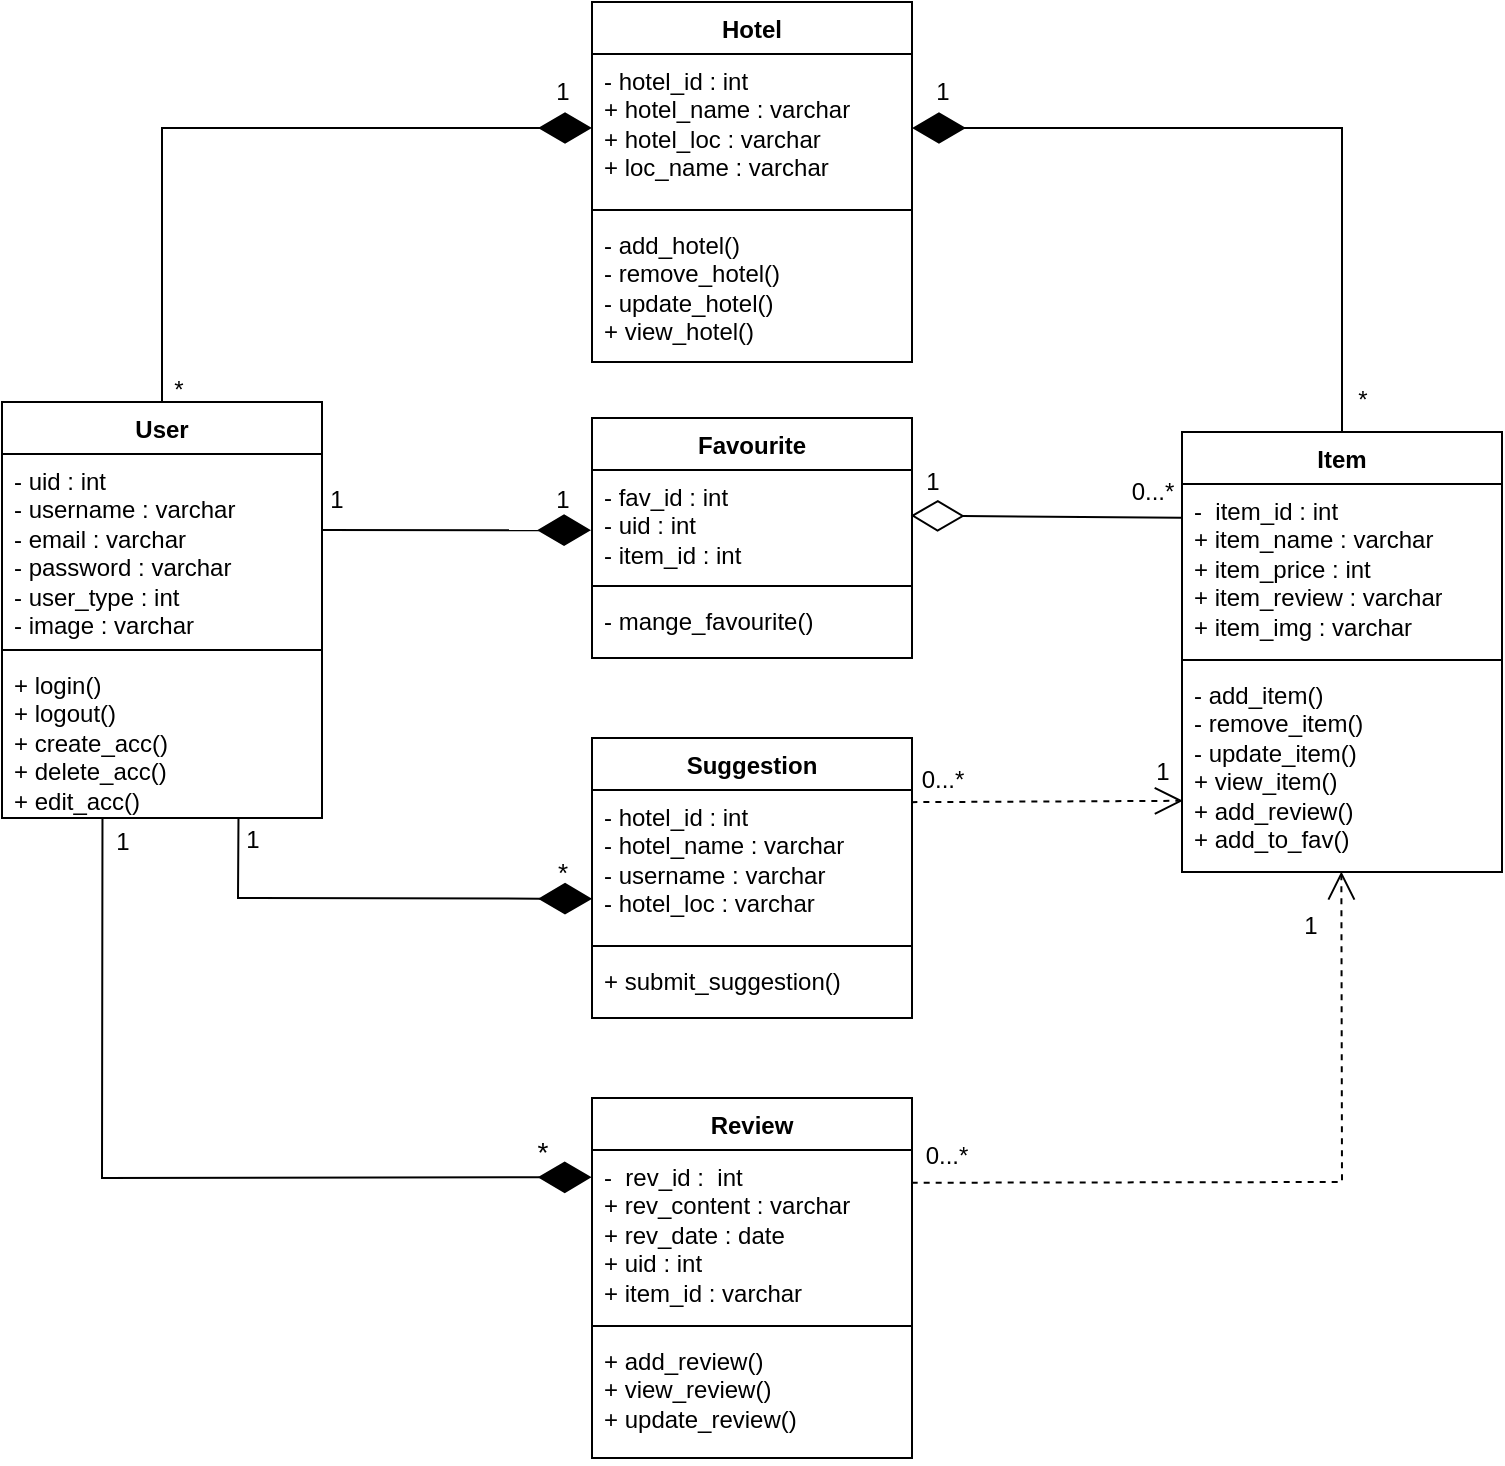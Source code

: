 <mxfile version="21.1.4" type="device">
  <diagram id="R2lEEEUBdFMjLlhIrx00" name="Page-1">
    <mxGraphModel dx="652" dy="366" grid="1" gridSize="10" guides="1" tooltips="1" connect="1" arrows="1" fold="1" page="1" pageScale="1" pageWidth="850" pageHeight="1100" math="0" shadow="0" extFonts="Permanent Marker^https://fonts.googleapis.com/css?family=Permanent+Marker">
      <root>
        <mxCell id="0" />
        <mxCell id="1" parent="0" />
        <mxCell id="P37ZVxwRbgG7Ck2Tnz4E-1" value="Suggestion" style="swimlane;fontStyle=1;align=center;verticalAlign=top;childLayout=stackLayout;horizontal=1;startSize=26;horizontalStack=0;resizeParent=1;resizeParentMax=0;resizeLast=0;collapsible=1;marginBottom=0;whiteSpace=wrap;html=1;" parent="1" vertex="1">
          <mxGeometry x="345" y="388" width="160" height="140" as="geometry" />
        </mxCell>
        <mxCell id="P37ZVxwRbgG7Ck2Tnz4E-2" value="- hotel_id : int&lt;br&gt;- hotel_name : varchar&lt;br&gt;- username : varchar&lt;br&gt;- hotel_loc : varchar&lt;span style=&quot;white-space: pre;&quot;&gt;	&lt;/span&gt;" style="text;strokeColor=none;fillColor=none;align=left;verticalAlign=top;spacingLeft=4;spacingRight=4;overflow=hidden;rotatable=0;points=[[0,0.5],[1,0.5]];portConstraint=eastwest;whiteSpace=wrap;html=1;" parent="P37ZVxwRbgG7Ck2Tnz4E-1" vertex="1">
          <mxGeometry y="26" width="160" height="74" as="geometry" />
        </mxCell>
        <mxCell id="P37ZVxwRbgG7Ck2Tnz4E-3" value="" style="line;strokeWidth=1;fillColor=none;align=left;verticalAlign=middle;spacingTop=-1;spacingLeft=3;spacingRight=3;rotatable=0;labelPosition=right;points=[];portConstraint=eastwest;strokeColor=inherit;" parent="P37ZVxwRbgG7Ck2Tnz4E-1" vertex="1">
          <mxGeometry y="100" width="160" height="8" as="geometry" />
        </mxCell>
        <mxCell id="P37ZVxwRbgG7Ck2Tnz4E-4" value="+ submit_suggestion()" style="text;strokeColor=none;fillColor=none;align=left;verticalAlign=top;spacingLeft=4;spacingRight=4;overflow=hidden;rotatable=0;points=[[0,0.5],[1,0.5]];portConstraint=eastwest;whiteSpace=wrap;html=1;" parent="P37ZVxwRbgG7Ck2Tnz4E-1" vertex="1">
          <mxGeometry y="108" width="160" height="32" as="geometry" />
        </mxCell>
        <mxCell id="un5IpDse4PVxTzxpuwJB-1" value="User" style="swimlane;fontStyle=1;align=center;verticalAlign=top;childLayout=stackLayout;horizontal=1;startSize=26;horizontalStack=0;resizeParent=1;resizeParentMax=0;resizeLast=0;collapsible=1;marginBottom=0;whiteSpace=wrap;html=1;" parent="1" vertex="1">
          <mxGeometry x="50" y="220" width="160" height="208" as="geometry" />
        </mxCell>
        <mxCell id="un5IpDse4PVxTzxpuwJB-2" value="- uid : int&lt;br&gt;- username : varchar&lt;br&gt;- email : varchar&lt;br&gt;- password : varchar&lt;br&gt;- user_type : int&lt;br&gt;- image : varchar" style="text;strokeColor=none;fillColor=none;align=left;verticalAlign=top;spacingLeft=4;spacingRight=4;overflow=hidden;rotatable=0;points=[[0,0.5],[1,0.5]];portConstraint=eastwest;whiteSpace=wrap;html=1;" parent="un5IpDse4PVxTzxpuwJB-1" vertex="1">
          <mxGeometry y="26" width="160" height="94" as="geometry" />
        </mxCell>
        <mxCell id="un5IpDse4PVxTzxpuwJB-3" value="" style="line;strokeWidth=1;fillColor=none;align=left;verticalAlign=middle;spacingTop=-1;spacingLeft=3;spacingRight=3;rotatable=0;labelPosition=right;points=[];portConstraint=eastwest;strokeColor=inherit;" parent="un5IpDse4PVxTzxpuwJB-1" vertex="1">
          <mxGeometry y="120" width="160" height="8" as="geometry" />
        </mxCell>
        <mxCell id="un5IpDse4PVxTzxpuwJB-4" value="+ login()&lt;br&gt;+ logout()&lt;br&gt;+ create_acc()&lt;br&gt;+ delete_acc()&lt;br&gt;+ edit_acc()" style="text;strokeColor=none;fillColor=none;align=left;verticalAlign=top;spacingLeft=4;spacingRight=4;overflow=hidden;rotatable=0;points=[[0,0.5],[1,0.5]];portConstraint=eastwest;whiteSpace=wrap;html=1;" parent="un5IpDse4PVxTzxpuwJB-1" vertex="1">
          <mxGeometry y="128" width="160" height="80" as="geometry" />
        </mxCell>
        <mxCell id="un5IpDse4PVxTzxpuwJB-5" value="Favourite" style="swimlane;fontStyle=1;align=center;verticalAlign=top;childLayout=stackLayout;horizontal=1;startSize=26;horizontalStack=0;resizeParent=1;resizeParentMax=0;resizeLast=0;collapsible=1;marginBottom=0;whiteSpace=wrap;html=1;" parent="1" vertex="1">
          <mxGeometry x="345" y="228" width="160" height="120" as="geometry" />
        </mxCell>
        <mxCell id="un5IpDse4PVxTzxpuwJB-6" value="- fav_id : int&lt;br&gt;- uid : int&lt;br&gt;- item_id : int" style="text;strokeColor=none;fillColor=none;align=left;verticalAlign=top;spacingLeft=4;spacingRight=4;overflow=hidden;rotatable=0;points=[[0,0.5],[1,0.5]];portConstraint=eastwest;whiteSpace=wrap;html=1;" parent="un5IpDse4PVxTzxpuwJB-5" vertex="1">
          <mxGeometry y="26" width="160" height="54" as="geometry" />
        </mxCell>
        <mxCell id="un5IpDse4PVxTzxpuwJB-7" value="" style="line;strokeWidth=1;fillColor=none;align=left;verticalAlign=middle;spacingTop=-1;spacingLeft=3;spacingRight=3;rotatable=0;labelPosition=right;points=[];portConstraint=eastwest;strokeColor=inherit;" parent="un5IpDse4PVxTzxpuwJB-5" vertex="1">
          <mxGeometry y="80" width="160" height="8" as="geometry" />
        </mxCell>
        <mxCell id="un5IpDse4PVxTzxpuwJB-8" value="- mange_favourite()" style="text;strokeColor=none;fillColor=none;align=left;verticalAlign=top;spacingLeft=4;spacingRight=4;overflow=hidden;rotatable=0;points=[[0,0.5],[1,0.5]];portConstraint=eastwest;whiteSpace=wrap;html=1;" parent="un5IpDse4PVxTzxpuwJB-5" vertex="1">
          <mxGeometry y="88" width="160" height="32" as="geometry" />
        </mxCell>
        <mxCell id="un5IpDse4PVxTzxpuwJB-9" value="Hotel" style="swimlane;fontStyle=1;align=center;verticalAlign=top;childLayout=stackLayout;horizontal=1;startSize=26;horizontalStack=0;resizeParent=1;resizeParentMax=0;resizeLast=0;collapsible=1;marginBottom=0;whiteSpace=wrap;html=1;" parent="1" vertex="1">
          <mxGeometry x="345" y="20" width="160" height="180" as="geometry" />
        </mxCell>
        <mxCell id="un5IpDse4PVxTzxpuwJB-10" value="- hotel_id : int&lt;br&gt;+ hotel_name : varchar&lt;br&gt;+ hotel_loc : varchar&lt;br&gt;+ loc_name : varchar" style="text;strokeColor=none;fillColor=none;align=left;verticalAlign=top;spacingLeft=4;spacingRight=4;overflow=hidden;rotatable=0;points=[[0,0.5],[1,0.5]];portConstraint=eastwest;whiteSpace=wrap;html=1;" parent="un5IpDse4PVxTzxpuwJB-9" vertex="1">
          <mxGeometry y="26" width="160" height="74" as="geometry" />
        </mxCell>
        <mxCell id="un5IpDse4PVxTzxpuwJB-11" value="" style="line;strokeWidth=1;fillColor=none;align=left;verticalAlign=middle;spacingTop=-1;spacingLeft=3;spacingRight=3;rotatable=0;labelPosition=right;points=[];portConstraint=eastwest;strokeColor=inherit;" parent="un5IpDse4PVxTzxpuwJB-9" vertex="1">
          <mxGeometry y="100" width="160" height="8" as="geometry" />
        </mxCell>
        <mxCell id="un5IpDse4PVxTzxpuwJB-12" value="- add_hotel()&lt;br&gt;- remove_hotel()&lt;br&gt;- update_hotel()&lt;br&gt;+ view_hotel()" style="text;strokeColor=none;fillColor=none;align=left;verticalAlign=top;spacingLeft=4;spacingRight=4;overflow=hidden;rotatable=0;points=[[0,0.5],[1,0.5]];portConstraint=eastwest;whiteSpace=wrap;html=1;" parent="un5IpDse4PVxTzxpuwJB-9" vertex="1">
          <mxGeometry y="108" width="160" height="72" as="geometry" />
        </mxCell>
        <mxCell id="un5IpDse4PVxTzxpuwJB-13" value="Item" style="swimlane;fontStyle=1;align=center;verticalAlign=top;childLayout=stackLayout;horizontal=1;startSize=26;horizontalStack=0;resizeParent=1;resizeParentMax=0;resizeLast=0;collapsible=1;marginBottom=0;whiteSpace=wrap;html=1;" parent="1" vertex="1">
          <mxGeometry x="640" y="235" width="160" height="220" as="geometry" />
        </mxCell>
        <mxCell id="un5IpDse4PVxTzxpuwJB-14" value="-&amp;nbsp; item_id : int&lt;br&gt;+ item_name : varchar&lt;br&gt;+ item_price : int&lt;br&gt;+ item_review : varchar&lt;br&gt;+ item_img : varchar" style="text;strokeColor=none;fillColor=none;align=left;verticalAlign=top;spacingLeft=4;spacingRight=4;overflow=hidden;rotatable=0;points=[[0,0.5],[1,0.5]];portConstraint=eastwest;whiteSpace=wrap;html=1;" parent="un5IpDse4PVxTzxpuwJB-13" vertex="1">
          <mxGeometry y="26" width="160" height="84" as="geometry" />
        </mxCell>
        <mxCell id="un5IpDse4PVxTzxpuwJB-15" value="" style="line;strokeWidth=1;fillColor=none;align=left;verticalAlign=middle;spacingTop=-1;spacingLeft=3;spacingRight=3;rotatable=0;labelPosition=right;points=[];portConstraint=eastwest;strokeColor=inherit;" parent="un5IpDse4PVxTzxpuwJB-13" vertex="1">
          <mxGeometry y="110" width="160" height="8" as="geometry" />
        </mxCell>
        <mxCell id="un5IpDse4PVxTzxpuwJB-16" value="- add_item()&lt;br&gt;- remove_item()&lt;br&gt;- update_item()&lt;br&gt;+ view_item()&lt;br&gt;+ add_review()&lt;br&gt;+ add_to_fav()" style="text;strokeColor=none;fillColor=none;align=left;verticalAlign=top;spacingLeft=4;spacingRight=4;overflow=hidden;rotatable=0;points=[[0,0.5],[1,0.5]];portConstraint=eastwest;whiteSpace=wrap;html=1;" parent="un5IpDse4PVxTzxpuwJB-13" vertex="1">
          <mxGeometry y="118" width="160" height="102" as="geometry" />
        </mxCell>
        <mxCell id="un5IpDse4PVxTzxpuwJB-17" value="Review" style="swimlane;fontStyle=1;align=center;verticalAlign=top;childLayout=stackLayout;horizontal=1;startSize=26;horizontalStack=0;resizeParent=1;resizeParentMax=0;resizeLast=0;collapsible=1;marginBottom=0;whiteSpace=wrap;html=1;" parent="1" vertex="1">
          <mxGeometry x="345" y="568" width="160" height="180" as="geometry" />
        </mxCell>
        <mxCell id="un5IpDse4PVxTzxpuwJB-18" value="-&amp;nbsp; rev_id :&amp;nbsp; int&lt;br&gt;+ rev_content : varchar&lt;br&gt;+ rev_date : date&lt;br&gt;+ uid : int&lt;br&gt;+ item_id : varchar" style="text;strokeColor=none;fillColor=none;align=left;verticalAlign=top;spacingLeft=4;spacingRight=4;overflow=hidden;rotatable=0;points=[[0,0.5],[1,0.5]];portConstraint=eastwest;whiteSpace=wrap;html=1;" parent="un5IpDse4PVxTzxpuwJB-17" vertex="1">
          <mxGeometry y="26" width="160" height="84" as="geometry" />
        </mxCell>
        <mxCell id="un5IpDse4PVxTzxpuwJB-19" value="" style="line;strokeWidth=1;fillColor=none;align=left;verticalAlign=middle;spacingTop=-1;spacingLeft=3;spacingRight=3;rotatable=0;labelPosition=right;points=[];portConstraint=eastwest;strokeColor=inherit;" parent="un5IpDse4PVxTzxpuwJB-17" vertex="1">
          <mxGeometry y="110" width="160" height="8" as="geometry" />
        </mxCell>
        <mxCell id="un5IpDse4PVxTzxpuwJB-20" value="+ add_review()&lt;br&gt;+ view_review()&lt;br&gt;+ update_review()" style="text;strokeColor=none;fillColor=none;align=left;verticalAlign=top;spacingLeft=4;spacingRight=4;overflow=hidden;rotatable=0;points=[[0,0.5],[1,0.5]];portConstraint=eastwest;whiteSpace=wrap;html=1;" parent="un5IpDse4PVxTzxpuwJB-17" vertex="1">
          <mxGeometry y="118" width="160" height="62" as="geometry" />
        </mxCell>
        <mxCell id="un5IpDse4PVxTzxpuwJB-32" value="" style="endArrow=diamondThin;endFill=1;endSize=24;html=1;rounded=0;exitX=0.5;exitY=0;exitDx=0;exitDy=0;entryX=0;entryY=0.5;entryDx=0;entryDy=0;" parent="1" source="un5IpDse4PVxTzxpuwJB-1" target="un5IpDse4PVxTzxpuwJB-10" edge="1">
          <mxGeometry width="160" relative="1" as="geometry">
            <mxPoint x="350" y="210" as="sourcePoint" />
            <mxPoint x="340" y="80" as="targetPoint" />
            <Array as="points">
              <mxPoint x="130" y="83" />
            </Array>
          </mxGeometry>
        </mxCell>
        <mxCell id="un5IpDse4PVxTzxpuwJB-34" value="*" style="text;html=1;align=center;verticalAlign=middle;resizable=0;points=[];autosize=1;strokeColor=none;fillColor=none;" parent="1" vertex="1">
          <mxGeometry x="123" y="199" width="30" height="30" as="geometry" />
        </mxCell>
        <mxCell id="un5IpDse4PVxTzxpuwJB-35" value="1" style="text;html=1;align=center;verticalAlign=middle;resizable=0;points=[];autosize=1;strokeColor=none;fillColor=none;" parent="1" vertex="1">
          <mxGeometry x="315" y="50" width="30" height="30" as="geometry" />
        </mxCell>
        <mxCell id="un5IpDse4PVxTzxpuwJB-36" value="" style="endArrow=diamondThin;endFill=1;endSize=24;html=1;rounded=0;exitX=0.5;exitY=0;exitDx=0;exitDy=0;entryX=1;entryY=0.5;entryDx=0;entryDy=0;" parent="1" source="un5IpDse4PVxTzxpuwJB-13" target="un5IpDse4PVxTzxpuwJB-10" edge="1">
          <mxGeometry width="160" relative="1" as="geometry">
            <mxPoint x="690" y="210" as="sourcePoint" />
            <mxPoint x="660" y="110" as="targetPoint" />
            <Array as="points">
              <mxPoint x="720" y="83" />
            </Array>
          </mxGeometry>
        </mxCell>
        <mxCell id="un5IpDse4PVxTzxpuwJB-37" value="1" style="text;html=1;align=center;verticalAlign=middle;resizable=0;points=[];autosize=1;strokeColor=none;fillColor=none;" parent="1" vertex="1">
          <mxGeometry x="505" y="50" width="30" height="30" as="geometry" />
        </mxCell>
        <mxCell id="un5IpDse4PVxTzxpuwJB-38" value="*" style="text;html=1;align=center;verticalAlign=middle;resizable=0;points=[];autosize=1;strokeColor=none;fillColor=none;" parent="1" vertex="1">
          <mxGeometry x="715" y="204" width="30" height="30" as="geometry" />
        </mxCell>
        <mxCell id="un5IpDse4PVxTzxpuwJB-39" value="" style="endArrow=diamondThin;endFill=1;endSize=24;html=1;rounded=0;exitX=0.739;exitY=1.001;exitDx=0;exitDy=0;exitPerimeter=0;entryX=0;entryY=0.735;entryDx=0;entryDy=0;entryPerimeter=0;" parent="1" source="un5IpDse4PVxTzxpuwJB-4" target="P37ZVxwRbgG7Ck2Tnz4E-2" edge="1">
          <mxGeometry width="160" relative="1" as="geometry">
            <mxPoint x="110" y="360" as="sourcePoint" />
            <mxPoint x="270" y="360" as="targetPoint" />
            <Array as="points">
              <mxPoint x="168" y="468" />
            </Array>
          </mxGeometry>
        </mxCell>
        <mxCell id="un5IpDse4PVxTzxpuwJB-40" value="&lt;font style=&quot;font-size: 13px;&quot;&gt;*&lt;/font&gt;" style="text;html=1;align=center;verticalAlign=middle;resizable=0;points=[];autosize=1;strokeColor=none;fillColor=none;strokeWidth=1;" parent="1" vertex="1">
          <mxGeometry x="315" y="440" width="30" height="30" as="geometry" />
        </mxCell>
        <mxCell id="un5IpDse4PVxTzxpuwJB-41" value="1" style="text;html=1;align=center;verticalAlign=middle;resizable=0;points=[];autosize=1;strokeColor=none;fillColor=none;" parent="1" vertex="1">
          <mxGeometry x="160" y="424" width="30" height="30" as="geometry" />
        </mxCell>
        <mxCell id="un5IpDse4PVxTzxpuwJB-42" value="1" style="text;html=1;align=center;verticalAlign=middle;resizable=0;points=[];autosize=1;strokeColor=none;fillColor=none;" parent="1" vertex="1">
          <mxGeometry x="202" y="254" width="30" height="30" as="geometry" />
        </mxCell>
        <mxCell id="un5IpDse4PVxTzxpuwJB-43" value="" style="endArrow=diamondThin;endFill=1;endSize=24;html=1;rounded=0;exitX=1.001;exitY=0.404;exitDx=0;exitDy=0;exitPerimeter=0;entryX=0.984;entryY=1.004;entryDx=0;entryDy=0;entryPerimeter=0;" parent="1" source="un5IpDse4PVxTzxpuwJB-2" target="un5IpDse4PVxTzxpuwJB-45" edge="1">
          <mxGeometry width="160" relative="1" as="geometry">
            <mxPoint x="20" y="420" as="sourcePoint" />
            <mxPoint x="180" y="420" as="targetPoint" />
          </mxGeometry>
        </mxCell>
        <mxCell id="un5IpDse4PVxTzxpuwJB-45" value="1" style="text;html=1;align=center;verticalAlign=middle;resizable=0;points=[];autosize=1;strokeColor=none;fillColor=none;" parent="1" vertex="1">
          <mxGeometry x="315" y="254" width="30" height="30" as="geometry" />
        </mxCell>
        <mxCell id="un5IpDse4PVxTzxpuwJB-47" value="" style="endArrow=diamondThin;endFill=1;endSize=24;html=1;rounded=0;exitX=0.314;exitY=0.998;exitDx=0;exitDy=0;exitPerimeter=0;entryX=-0.001;entryY=0.162;entryDx=0;entryDy=0;entryPerimeter=0;" parent="1" source="un5IpDse4PVxTzxpuwJB-4" target="un5IpDse4PVxTzxpuwJB-18" edge="1">
          <mxGeometry width="160" relative="1" as="geometry">
            <mxPoint x="72" y="550" as="sourcePoint" />
            <mxPoint x="232" y="550" as="targetPoint" />
            <Array as="points">
              <mxPoint x="100" y="608" />
            </Array>
          </mxGeometry>
        </mxCell>
        <mxCell id="un5IpDse4PVxTzxpuwJB-48" value="1" style="text;html=1;align=center;verticalAlign=middle;resizable=0;points=[];autosize=1;strokeColor=none;fillColor=none;" parent="1" vertex="1">
          <mxGeometry x="95" y="425" width="30" height="30" as="geometry" />
        </mxCell>
        <mxCell id="un5IpDse4PVxTzxpuwJB-49" value="*" style="text;html=1;align=center;verticalAlign=middle;resizable=0;points=[];autosize=1;strokeColor=none;fillColor=none;fontSize=14;" parent="1" vertex="1">
          <mxGeometry x="305" y="580" width="30" height="30" as="geometry" />
        </mxCell>
        <mxCell id="un5IpDse4PVxTzxpuwJB-50" value="" style="endArrow=diamondThin;endFill=0;endSize=24;html=1;rounded=0;exitX=-0.002;exitY=0.201;exitDx=0;exitDy=0;exitPerimeter=0;entryX=0.996;entryY=0.422;entryDx=0;entryDy=0;entryPerimeter=0;" parent="1" source="un5IpDse4PVxTzxpuwJB-14" target="un5IpDse4PVxTzxpuwJB-6" edge="1">
          <mxGeometry width="160" relative="1" as="geometry">
            <mxPoint x="190" y="390" as="sourcePoint" />
            <mxPoint x="580" y="320" as="targetPoint" />
          </mxGeometry>
        </mxCell>
        <mxCell id="un5IpDse4PVxTzxpuwJB-51" value="1" style="text;html=1;align=center;verticalAlign=middle;resizable=0;points=[];autosize=1;strokeColor=none;fillColor=none;" parent="1" vertex="1">
          <mxGeometry x="500" y="245" width="30" height="30" as="geometry" />
        </mxCell>
        <mxCell id="un5IpDse4PVxTzxpuwJB-52" value="0...*" style="text;html=1;align=center;verticalAlign=middle;resizable=0;points=[];autosize=1;strokeColor=none;fillColor=none;" parent="1" vertex="1">
          <mxGeometry x="600" y="250" width="50" height="30" as="geometry" />
        </mxCell>
        <mxCell id="un5IpDse4PVxTzxpuwJB-53" value="" style="endArrow=open;endFill=1;endSize=12;html=1;rounded=0;exitX=0.998;exitY=0.082;exitDx=0;exitDy=0;exitPerimeter=0;entryX=0.003;entryY=0.651;entryDx=0;entryDy=0;entryPerimeter=0;dashed=1;" parent="1" source="P37ZVxwRbgG7Ck2Tnz4E-2" target="un5IpDse4PVxTzxpuwJB-16" edge="1">
          <mxGeometry width="160" relative="1" as="geometry">
            <mxPoint x="170" y="310" as="sourcePoint" />
            <mxPoint x="640" y="420" as="targetPoint" />
          </mxGeometry>
        </mxCell>
        <mxCell id="un5IpDse4PVxTzxpuwJB-55" value="1" style="text;html=1;align=center;verticalAlign=middle;resizable=0;points=[];autosize=1;strokeColor=none;fillColor=none;" parent="1" vertex="1">
          <mxGeometry x="615" y="390" width="30" height="30" as="geometry" />
        </mxCell>
        <mxCell id="un5IpDse4PVxTzxpuwJB-56" value="0...*" style="text;html=1;align=center;verticalAlign=middle;resizable=0;points=[];autosize=1;strokeColor=none;fillColor=none;" parent="1" vertex="1">
          <mxGeometry x="495" y="394" width="50" height="30" as="geometry" />
        </mxCell>
        <mxCell id="un5IpDse4PVxTzxpuwJB-57" value="" style="endArrow=open;endFill=1;endSize=12;html=1;rounded=0;exitX=0.999;exitY=0.195;exitDx=0;exitDy=0;exitPerimeter=0;entryX=0.498;entryY=0.997;entryDx=0;entryDy=0;entryPerimeter=0;dashed=1;" parent="1" source="un5IpDse4PVxTzxpuwJB-18" target="un5IpDse4PVxTzxpuwJB-16" edge="1">
          <mxGeometry width="160" relative="1" as="geometry">
            <mxPoint x="515" y="430" as="sourcePoint" />
            <mxPoint x="650" y="430" as="targetPoint" />
            <Array as="points">
              <mxPoint x="720" y="610" />
            </Array>
          </mxGeometry>
        </mxCell>
        <mxCell id="un5IpDse4PVxTzxpuwJB-58" value="0...*" style="text;html=1;align=center;verticalAlign=middle;resizable=0;points=[];autosize=1;strokeColor=none;fillColor=none;" parent="1" vertex="1">
          <mxGeometry x="497" y="582" width="50" height="30" as="geometry" />
        </mxCell>
        <mxCell id="un5IpDse4PVxTzxpuwJB-59" value="1" style="text;html=1;align=center;verticalAlign=middle;resizable=0;points=[];autosize=1;strokeColor=none;fillColor=none;" parent="1" vertex="1">
          <mxGeometry x="689" y="467" width="30" height="30" as="geometry" />
        </mxCell>
      </root>
    </mxGraphModel>
  </diagram>
</mxfile>
